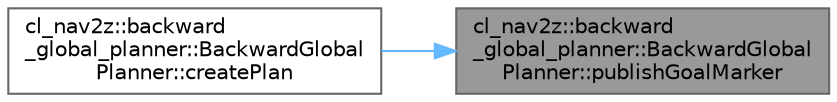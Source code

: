 digraph "cl_nav2z::backward_global_planner::BackwardGlobalPlanner::publishGoalMarker"
{
 // LATEX_PDF_SIZE
  bgcolor="transparent";
  edge [fontname=Helvetica,fontsize=10,labelfontname=Helvetica,labelfontsize=10];
  node [fontname=Helvetica,fontsize=10,shape=box,height=0.2,width=0.4];
  rankdir="RL";
  Node1 [label="cl_nav2z::backward\l_global_planner::BackwardGlobal\lPlanner::publishGoalMarker",height=0.2,width=0.4,color="gray40", fillcolor="grey60", style="filled", fontcolor="black",tooltip=" "];
  Node1 -> Node2 [dir="back",color="steelblue1",style="solid"];
  Node2 [label="cl_nav2z::backward\l_global_planner::BackwardGlobal\lPlanner::createPlan",height=0.2,width=0.4,color="grey40", fillcolor="white", style="filled",URL="$classcl__nav2z_1_1backward__global__planner_1_1BackwardGlobalPlanner.html#a32b90dedbce006c094aeaeff06469ee4",tooltip="Method create the plan from a starting and ending goal."];
}
